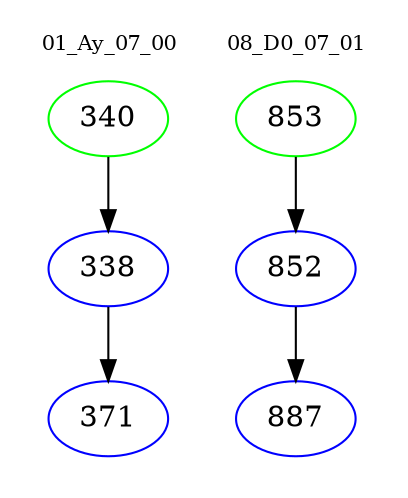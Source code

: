 digraph{
subgraph cluster_0 {
color = white
label = "01_Ay_07_00";
fontsize=10;
T0_340 [label="340", color="green"]
T0_340 -> T0_338 [color="black"]
T0_338 [label="338", color="blue"]
T0_338 -> T0_371 [color="black"]
T0_371 [label="371", color="blue"]
}
subgraph cluster_1 {
color = white
label = "08_D0_07_01";
fontsize=10;
T1_853 [label="853", color="green"]
T1_853 -> T1_852 [color="black"]
T1_852 [label="852", color="blue"]
T1_852 -> T1_887 [color="black"]
T1_887 [label="887", color="blue"]
}
}
